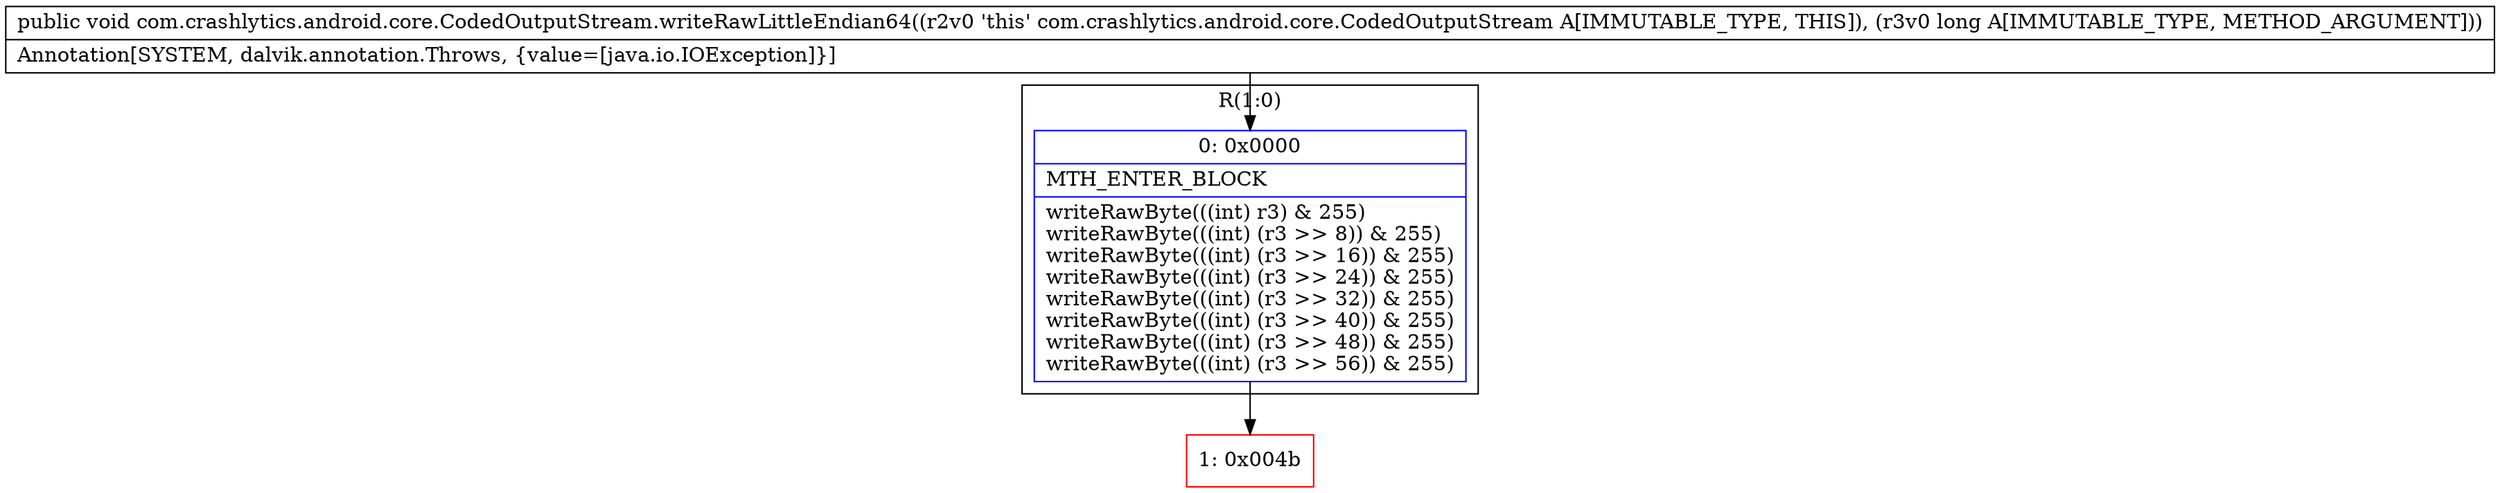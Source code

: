 digraph "CFG forcom.crashlytics.android.core.CodedOutputStream.writeRawLittleEndian64(J)V" {
subgraph cluster_Region_1048873171 {
label = "R(1:0)";
node [shape=record,color=blue];
Node_0 [shape=record,label="{0\:\ 0x0000|MTH_ENTER_BLOCK\l|writeRawByte(((int) r3) & 255)\lwriteRawByte(((int) (r3 \>\> 8)) & 255)\lwriteRawByte(((int) (r3 \>\> 16)) & 255)\lwriteRawByte(((int) (r3 \>\> 24)) & 255)\lwriteRawByte(((int) (r3 \>\> 32)) & 255)\lwriteRawByte(((int) (r3 \>\> 40)) & 255)\lwriteRawByte(((int) (r3 \>\> 48)) & 255)\lwriteRawByte(((int) (r3 \>\> 56)) & 255)\l}"];
}
Node_1 [shape=record,color=red,label="{1\:\ 0x004b}"];
MethodNode[shape=record,label="{public void com.crashlytics.android.core.CodedOutputStream.writeRawLittleEndian64((r2v0 'this' com.crashlytics.android.core.CodedOutputStream A[IMMUTABLE_TYPE, THIS]), (r3v0 long A[IMMUTABLE_TYPE, METHOD_ARGUMENT]))  | Annotation[SYSTEM, dalvik.annotation.Throws, \{value=[java.io.IOException]\}]\l}"];
MethodNode -> Node_0;
Node_0 -> Node_1;
}

